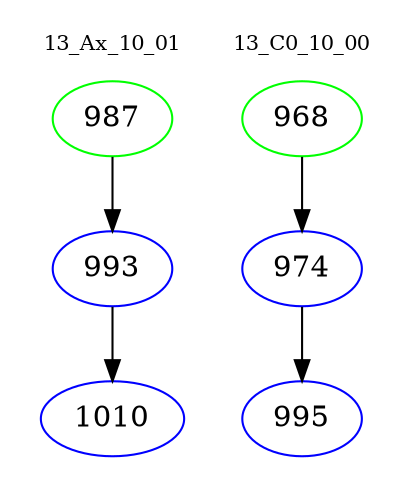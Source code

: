 digraph{
subgraph cluster_0 {
color = white
label = "13_Ax_10_01";
fontsize=10;
T0_987 [label="987", color="green"]
T0_987 -> T0_993 [color="black"]
T0_993 [label="993", color="blue"]
T0_993 -> T0_1010 [color="black"]
T0_1010 [label="1010", color="blue"]
}
subgraph cluster_1 {
color = white
label = "13_C0_10_00";
fontsize=10;
T1_968 [label="968", color="green"]
T1_968 -> T1_974 [color="black"]
T1_974 [label="974", color="blue"]
T1_974 -> T1_995 [color="black"]
T1_995 [label="995", color="blue"]
}
}

